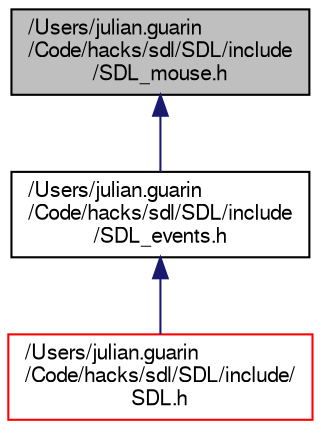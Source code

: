 digraph "/Users/julian.guarin/Code/hacks/sdl/SDL/include/SDL_mouse.h"
{
  edge [fontname="FreeSans",fontsize="10",labelfontname="FreeSans",labelfontsize="10"];
  node [fontname="FreeSans",fontsize="10",shape=record];
  Node17 [label="/Users/julian.guarin\l/Code/hacks/sdl/SDL/include\l/SDL_mouse.h",height=0.2,width=0.4,color="black", fillcolor="grey75", style="filled", fontcolor="black"];
  Node17 -> Node18 [dir="back",color="midnightblue",fontsize="10",style="solid",fontname="FreeSans"];
  Node18 [label="/Users/julian.guarin\l/Code/hacks/sdl/SDL/include\l/SDL_events.h",height=0.2,width=0.4,color="black", fillcolor="white", style="filled",URL="$d9/d42/_s_d_l__events_8h.html"];
  Node18 -> Node19 [dir="back",color="midnightblue",fontsize="10",style="solid",fontname="FreeSans"];
  Node19 [label="/Users/julian.guarin\l/Code/hacks/sdl/SDL/include/\lSDL.h",height=0.2,width=0.4,color="red", fillcolor="white", style="filled",URL="$de/ddc/_s_d_l_8h.html"];
}
